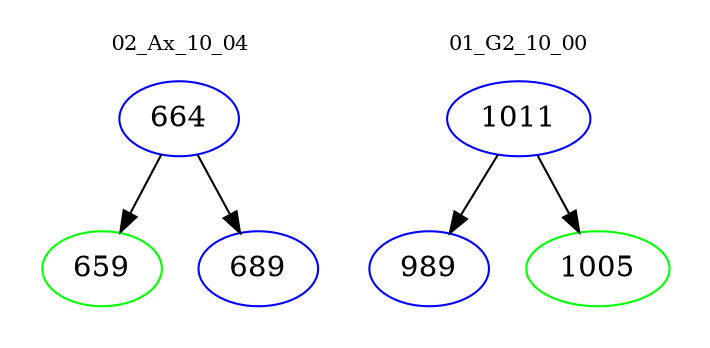 digraph{
subgraph cluster_0 {
color = white
label = "02_Ax_10_04";
fontsize=10;
T0_664 [label="664", color="blue"]
T0_664 -> T0_659 [color="black"]
T0_659 [label="659", color="green"]
T0_664 -> T0_689 [color="black"]
T0_689 [label="689", color="blue"]
}
subgraph cluster_1 {
color = white
label = "01_G2_10_00";
fontsize=10;
T1_1011 [label="1011", color="blue"]
T1_1011 -> T1_989 [color="black"]
T1_989 [label="989", color="blue"]
T1_1011 -> T1_1005 [color="black"]
T1_1005 [label="1005", color="green"]
}
}
